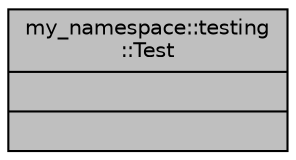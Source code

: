 digraph "my_namespace::testing::Test"
{
 // LATEX_PDF_SIZE
  bgcolor="transparent";
  edge [fontname="Helvetica",fontsize="10",labelfontname="Helvetica",labelfontsize="10"];
  node [fontname="Helvetica",fontsize="10",shape=record];
  Node1 [label="{my_namespace::testing\l::Test\n||}",height=0.2,width=0.4,color="black", fillcolor="grey75", style="filled", fontcolor="black",tooltip=" "];
}
